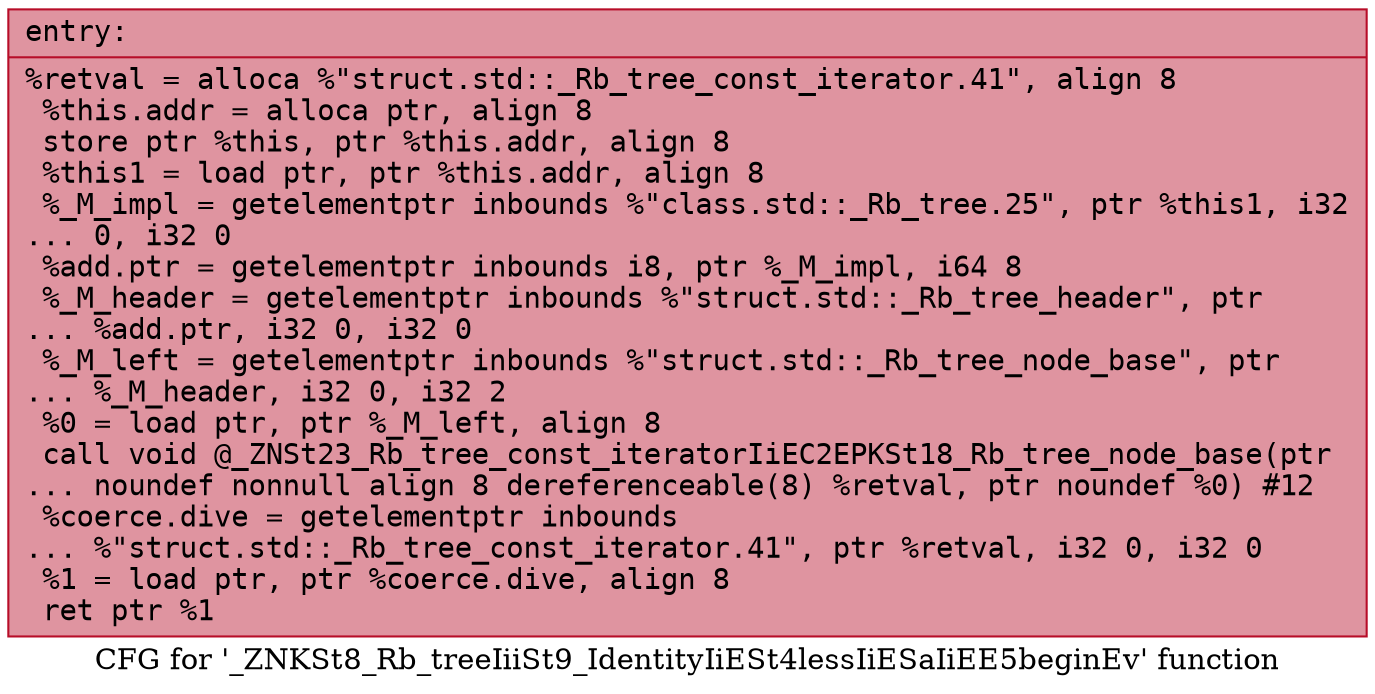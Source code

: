 digraph "CFG for '_ZNKSt8_Rb_treeIiiSt9_IdentityIiESt4lessIiESaIiEE5beginEv' function" {
	label="CFG for '_ZNKSt8_Rb_treeIiiSt9_IdentityIiESt4lessIiESaIiEE5beginEv' function";

	Node0x560dca0add50 [shape=record,color="#b70d28ff", style=filled, fillcolor="#b70d2870" fontname="Courier",label="{entry:\l|  %retval = alloca %\"struct.std::_Rb_tree_const_iterator.41\", align 8\l  %this.addr = alloca ptr, align 8\l  store ptr %this, ptr %this.addr, align 8\l  %this1 = load ptr, ptr %this.addr, align 8\l  %_M_impl = getelementptr inbounds %\"class.std::_Rb_tree.25\", ptr %this1, i32\l... 0, i32 0\l  %add.ptr = getelementptr inbounds i8, ptr %_M_impl, i64 8\l  %_M_header = getelementptr inbounds %\"struct.std::_Rb_tree_header\", ptr\l... %add.ptr, i32 0, i32 0\l  %_M_left = getelementptr inbounds %\"struct.std::_Rb_tree_node_base\", ptr\l... %_M_header, i32 0, i32 2\l  %0 = load ptr, ptr %_M_left, align 8\l  call void @_ZNSt23_Rb_tree_const_iteratorIiEC2EPKSt18_Rb_tree_node_base(ptr\l... noundef nonnull align 8 dereferenceable(8) %retval, ptr noundef %0) #12\l  %coerce.dive = getelementptr inbounds\l... %\"struct.std::_Rb_tree_const_iterator.41\", ptr %retval, i32 0, i32 0\l  %1 = load ptr, ptr %coerce.dive, align 8\l  ret ptr %1\l}"];
}
